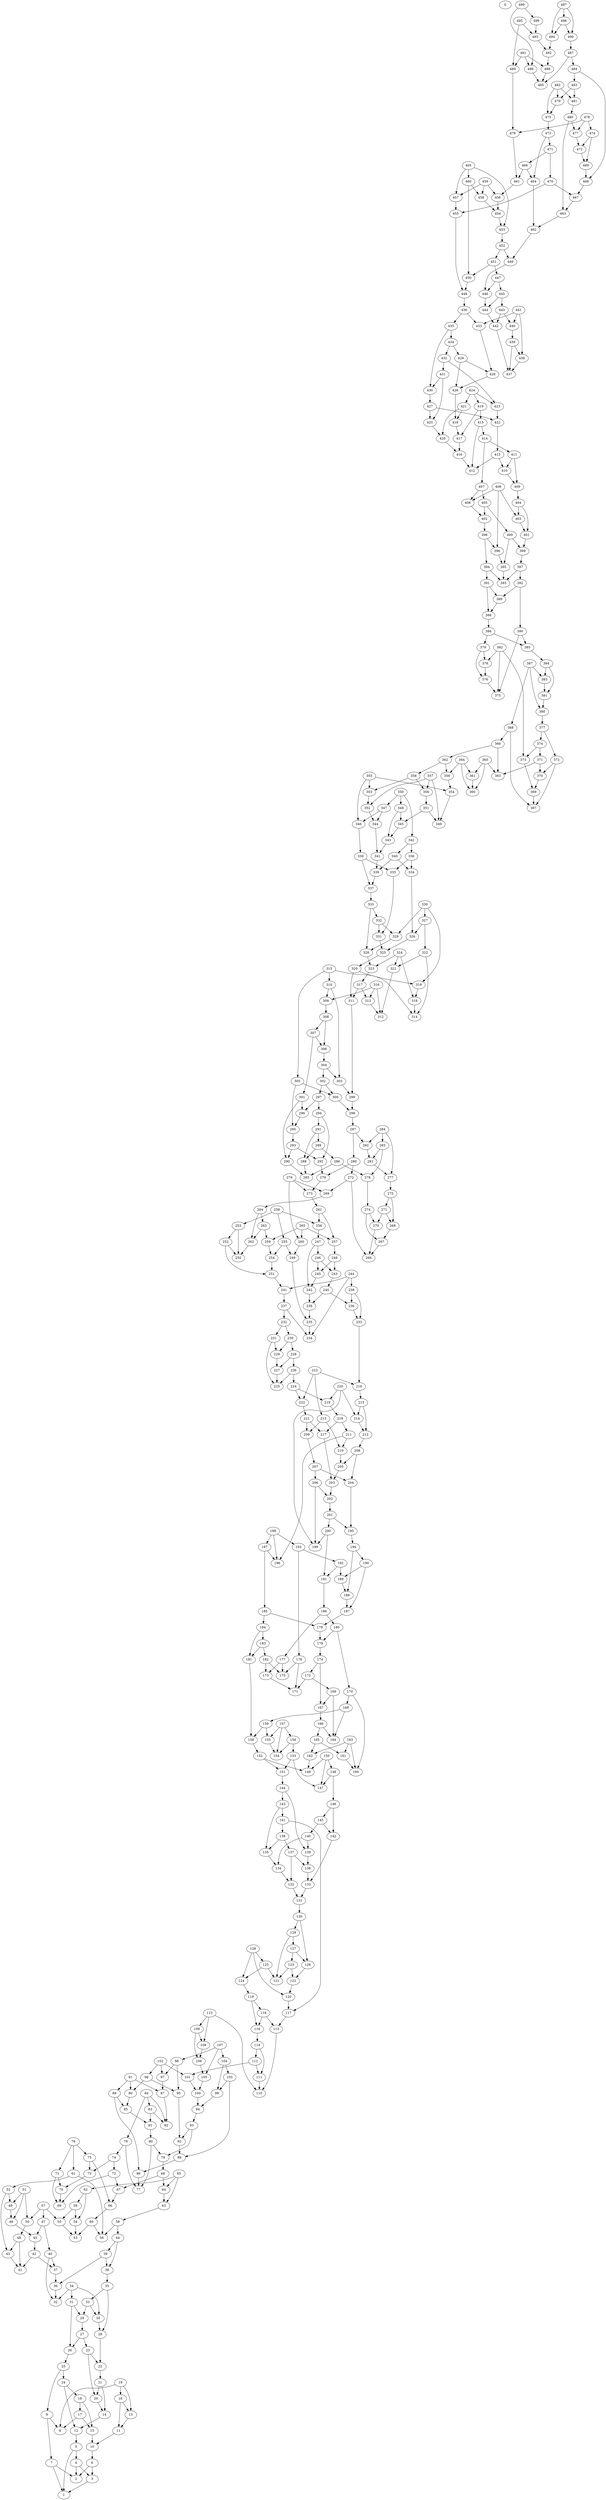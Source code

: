 digraph Bara_500 {
0;3;1;4;2;5;6;7;9;8;10;11;12;13;14;15;16;17;18;19;20;21;22;23;24;25;26;27;28;29;30;31;33;34;32;35;36;37;38;39;40;42;41;43;44;45;46;47;48;49;50;51;52;54;53;55;57;58;56;59;60;61;62;63;64;65;66;67;68;70;69;71;72;73;74;75;76;78;77;79;80;81;83;82;84;85;86;87;88;89;90;91;92;93;94;95;96;97;98;99;100;101;102;103;104;105;106;107;108;109;111;110;112;113;114;115;116;117;118;119;120;122;123;121;124;125;126;127;128;129;130;131;132;133;134;135;136;137;138;139;140;141;142;143;144;145;146;148;147;150;149;151;152;153;155;154;156;157;158;159;161;160;162;163;165;166;164;167;168;169;170;172;171;173;174;176;175;177;178;179;180;181;182;183;184;185;186;187;188;189;190;191;192;193;194;195;197;196;198;200;199;201;202;203;204;205;206;207;208;209;210;211;212;213;214;215;216;217;218;219;220;221;222;223;224;226;225;227;228;229;230;231;232;233;235;234;236;237;238;239;240;241;242;243;244;245;246;247;248;249;251;252;250;253;254;255;256;257;258;259;260;261;262;263;264;265;267;266;268;269;270;271;272;273;274;275;276;277;278;279;280;281;282;283;284;286;285;287;288;289;290;291;292;293;294;295;296;297;298;299;300;301;302;303;304;305;306;307;308;309;310;311;313;312;315;314;316;317;318;319;320;321;322;323;324;325;326;327;328;329;330;331;332;333;334;335;336;337;338;339;340;341;342;343;344;345;346;347;348;350;351;349;352;353;354;355;356;357;358;359;361;360;362;364;365;363;366;368;367;369;370;371;372;373;374;376;375;377;378;379;380;381;382;383;384;385;386;387;388;389;390;391;392;394;393;395;396;397;398;399;400;401;402;403;404;405;406;407;408;409;410;411;413;412;414;415;416;417;418;419;420;421;422;423;424;425;426;427;428;429;430;431;432;433;434;435;436;438;437;439;440;441;442;443;444;445;446;447;448;449;450;451;452;453;454;455;456;457;458;459;460;461;462;463;464;465;466;467;468;469;470;471;472;473;474;475;476;477;478;479;480;481;482;483;484;486;485;487;488;489;490;491;492;493;494;495;496;497;498;499;3 -> 1;
4 -> 2;
4 -> 3;
5 -> 1;
5 -> 4;
6 -> 3;
6 -> 2;
7 -> 1;
7 -> 2;
9 -> 7;
9 -> 8;
10 -> 6;
11 -> 10;
12 -> 5;
13 -> 11;
14 -> 12;
15 -> 10;
16 -> 11;
16 -> 13;
17 -> 15;
17 -> 8;
18 -> 17;
18 -> 15;
19 -> 16;
19 -> 8;
19 -> 13;
20 -> 14;
21 -> 14;
21 -> 20;
22 -> 21;
23 -> 20;
23 -> 22;
24 -> 18;
24 -> 12;
25 -> 9;
25 -> 24;
26 -> 25;
27 -> 23;
27 -> 26;
28 -> 22;
29 -> 27;
30 -> 28;
31 -> 26;
31 -> 29;
33 -> 29;
33 -> 30;
34 -> 30;
34 -> 32;
34 -> 31;
35 -> 33;
35 -> 28;
36 -> 32;
37 -> 36;
38 -> 35;
39 -> 38;
39 -> 36;
40 -> 37;
40 -> 32;
42 -> 41;
42 -> 37;
43 -> 41;
44 -> 38;
44 -> 39;
45 -> 42;
46 -> 45;
47 -> 45;
47 -> 40;
48 -> 41;
48 -> 43;
49 -> 46;
50 -> 48;
51 -> 49;
51 -> 50;
51 -> 46;
52 -> 43;
52 -> 49;
54 -> 53;
55 -> 53;
57 -> 50;
57 -> 55;
57 -> 47;
58 -> 44;
58 -> 56;
59 -> 54;
59 -> 55;
60 -> 56;
60 -> 53;
61 -> 56;
61 -> 52;
62 -> 59;
62 -> 54;
63 -> 58;
64 -> 63;
65 -> 63;
65 -> 64;
65 -> 62;
66 -> 60;
67 -> 66;
68 -> 67;
68 -> 64;
70 -> 69;
71 -> 69;
71 -> 70;
72 -> 67;
72 -> 69;
73 -> 70;
74 -> 73;
74 -> 72;
75 -> 66;
75 -> 73;
76 -> 75;
76 -> 61;
76 -> 71;
78 -> 77;
78 -> 74;
79 -> 68;
80 -> 77;
80 -> 79;
81 -> 80;
83 -> 81;
83 -> 82;
84 -> 83;
84 -> 82;
84 -> 78;
85 -> 81;
86 -> 77;
87 -> 82;
88 -> 86;
89 -> 85;
89 -> 86;
90 -> 85;
91 -> 90;
91 -> 87;
91 -> 89;
92 -> 88;
93 -> 79;
93 -> 92;
94 -> 93;
95 -> 92;
96 -> 95;
96 -> 90;
97 -> 87;
98 -> 95;
98 -> 97;
99 -> 94;
100 -> 94;
101 -> 100;
102 -> 97;
102 -> 96;
102 -> 101;
103 -> 99;
103 -> 88;
104 -> 99;
104 -> 103;
105 -> 100;
106 -> 105;
107 -> 98;
107 -> 104;
107 -> 105;
108 -> 106;
109 -> 108;
109 -> 106;
111 -> 110;
112 -> 111;
112 -> 101;
113 -> 110;
114 -> 112;
114 -> 111;
115 -> 110;
115 -> 109;
115 -> 108;
116 -> 114;
117 -> 113;
118 -> 116;
118 -> 113;
119 -> 116;
119 -> 118;
120 -> 117;
122 -> 120;
123 -> 122;
123 -> 121;
124 -> 119;
125 -> 124;
125 -> 121;
126 -> 122;
127 -> 126;
127 -> 123;
128 -> 124;
128 -> 120;
128 -> 125;
129 -> 127;
129 -> 121;
130 -> 129;
130 -> 126;
131 -> 130;
132 -> 131;
133 -> 131;
134 -> 132;
135 -> 134;
136 -> 133;
137 -> 136;
137 -> 132;
138 -> 135;
138 -> 137;
139 -> 136;
140 -> 134;
140 -> 139;
141 -> 138;
141 -> 117;
142 -> 133;
143 -> 135;
143 -> 141;
144 -> 139;
144 -> 143;
145 -> 140;
145 -> 142;
146 -> 142;
146 -> 145;
148 -> 146;
148 -> 147;
150 -> 148;
150 -> 147;
150 -> 149;
151 -> 144;
152 -> 151;
152 -> 149;
153 -> 147;
153 -> 151;
155 -> 154;
156 -> 154;
156 -> 153;
157 -> 154;
157 -> 155;
157 -> 156;
158 -> 152;
159 -> 158;
159 -> 155;
161 -> 160;
162 -> 149;
163 -> 162;
163 -> 160;
163 -> 161;
165 -> 161;
165 -> 162;
166 -> 165;
166 -> 164;
167 -> 166;
168 -> 159;
168 -> 164;
169 -> 167;
169 -> 164;
170 -> 168;
170 -> 160;
172 -> 169;
172 -> 171;
173 -> 171;
174 -> 172;
174 -> 167;
176 -> 175;
176 -> 171;
177 -> 173;
177 -> 175;
178 -> 174;
179 -> 178;
180 -> 178;
180 -> 170;
181 -> 158;
182 -> 173;
182 -> 175;
183 -> 181;
183 -> 182;
184 -> 181;
184 -> 183;
185 -> 179;
185 -> 184;
186 -> 177;
186 -> 180;
187 -> 179;
188 -> 187;
189 -> 188;
190 -> 187;
190 -> 189;
191 -> 186;
192 -> 189;
192 -> 191;
193 -> 192;
193 -> 176;
194 -> 188;
194 -> 190;
195 -> 194;
197 -> 185;
197 -> 196;
198 -> 193;
198 -> 196;
198 -> 197;
200 -> 191;
200 -> 199;
201 -> 195;
201 -> 200;
202 -> 201;
203 -> 202;
204 -> 195;
205 -> 203;
206 -> 202;
206 -> 199;
207 -> 206;
207 -> 204;
208 -> 204;
208 -> 205;
209 -> 207;
210 -> 205;
211 -> 210;
211 -> 196;
212 -> 208;
213 -> 210;
213 -> 209;
214 -> 212;
215 -> 214;
215 -> 212;
216 -> 215;
217 -> 203;
218 -> 217;
218 -> 211;
219 -> 218;
220 -> 219;
220 -> 214;
220 -> 199;
221 -> 217;
221 -> 209;
222 -> 221;
223 -> 213;
223 -> 222;
223 -> 216;
224 -> 222;
224 -> 219;
226 -> 225;
226 -> 224;
227 -> 225;
228 -> 226;
228 -> 227;
229 -> 227;
230 -> 228;
230 -> 229;
231 -> 229;
231 -> 225;
232 -> 231;
232 -> 230;
233 -> 216;
235 -> 234;
236 -> 233;
237 -> 234;
237 -> 232;
238 -> 233;
238 -> 236;
239 -> 235;
240 -> 236;
240 -> 239;
241 -> 237;
242 -> 239;
243 -> 240;
244 -> 241;
244 -> 238;
244 -> 234;
245 -> 242;
246 -> 243;
246 -> 245;
247 -> 246;
247 -> 242;
248 -> 243;
248 -> 245;
249 -> 235;
251 -> 241;
252 -> 250;
252 -> 251;
253 -> 252;
253 -> 250;
254 -> 251;
255 -> 254;
255 -> 249;
256 -> 247;
257 -> 248;
258 -> 253;
258 -> 256;
258 -> 255;
259 -> 254;
260 -> 249;
261 -> 256;
261 -> 257;
262 -> 250;
263 -> 259;
263 -> 262;
264 -> 262;
264 -> 263;
265 -> 260;
265 -> 259;
265 -> 257;
267 -> 266;
268 -> 267;
269 -> 264;
270 -> 266;
271 -> 270;
271 -> 268;
272 -> 269;
272 -> 266;
273 -> 261;
274 -> 267;
274 -> 270;
275 -> 268;
275 -> 271;
276 -> 269;
276 -> 260;
276 -> 273;
277 -> 275;
278 -> 274;
279 -> 273;
280 -> 272;
280 -> 279;
281 -> 277;
282 -> 281;
283 -> 281;
283 -> 278;
284 -> 277;
284 -> 282;
284 -> 283;
286 -> 285;
286 -> 278;
287 -> 282;
287 -> 280;
288 -> 285;
289 -> 286;
289 -> 288;
290 -> 285;
291 -> 288;
291 -> 289;
292 -> 279;
293 -> 292;
293 -> 290;
294 -> 291;
294 -> 292;
295 -> 293;
296 -> 295;
297 -> 296;
297 -> 294;
298 -> 287;
299 -> 298;
300 -> 298;
301 -> 290;
301 -> 296;
302 -> 300;
302 -> 297;
303 -> 299;
304 -> 302;
304 -> 303;
305 -> 300;
305 -> 295;
306 -> 304;
307 -> 301;
307 -> 306;
308 -> 307;
308 -> 306;
309 -> 308;
310 -> 309;
310 -> 303;
311 -> 299;
313 -> 312;
315 -> 310;
315 -> 305;
315 -> 314;
316 -> 309;
316 -> 313;
316 -> 312;
317 -> 313;
317 -> 311;
318 -> 314;
319 -> 318;
320 -> 319;
320 -> 311;
321 -> 312;
322 -> 314;
322 -> 321;
323 -> 317;
324 -> 318;
324 -> 321;
324 -> 323;
325 -> 320;
326 -> 325;
327 -> 322;
327 -> 326;
328 -> 323;
329 -> 328;
330 -> 327;
330 -> 319;
330 -> 329;
331 -> 325;
332 -> 331;
332 -> 329;
333 -> 332;
333 -> 328;
334 -> 326;
335 -> 331;
336 -> 335;
336 -> 334;
337 -> 333;
338 -> 335;
338 -> 337;
339 -> 337;
340 -> 334;
340 -> 339;
341 -> 339;
342 -> 340;
342 -> 336;
343 -> 341;
344 -> 341;
345 -> 343;
346 -> 338;
347 -> 344;
347 -> 346;
348 -> 343;
348 -> 345;
350 -> 342;
350 -> 348;
350 -> 347;
351 -> 349;
351 -> 345;
352 -> 344;
353 -> 352;
354 -> 349;
355 -> 346;
355 -> 354;
355 -> 353;
356 -> 351;
357 -> 349;
357 -> 352;
357 -> 356;
358 -> 356;
358 -> 353;
359 -> 354;
361 -> 360;
362 -> 358;
362 -> 359;
364 -> 361;
364 -> 360;
364 -> 359;
365 -> 360;
365 -> 363;
365 -> 361;
366 -> 362;
366 -> 363;
368 -> 366;
368 -> 367;
369 -> 367;
370 -> 369;
371 -> 370;
371 -> 363;
372 -> 367;
372 -> 370;
373 -> 369;
374 -> 371;
374 -> 373;
376 -> 375;
377 -> 374;
377 -> 372;
378 -> 376;
379 -> 378;
379 -> 376;
380 -> 377;
381 -> 380;
382 -> 375;
382 -> 373;
382 -> 378;
383 -> 381;
384 -> 383;
384 -> 381;
385 -> 384;
386 -> 379;
386 -> 385;
387 -> 383;
387 -> 380;
387 -> 368;
388 -> 386;
389 -> 388;
390 -> 375;
390 -> 385;
391 -> 388;
391 -> 389;
392 -> 389;
392 -> 390;
394 -> 393;
394 -> 391;
395 -> 393;
396 -> 395;
397 -> 392;
397 -> 393;
398 -> 396;
398 -> 394;
399 -> 397;
400 -> 399;
400 -> 395;
401 -> 399;
402 -> 398;
403 -> 401;
404 -> 401;
404 -> 403;
405 -> 400;
405 -> 402;
406 -> 402;
407 -> 405;
407 -> 406;
408 -> 403;
408 -> 396;
408 -> 406;
409 -> 404;
410 -> 409;
411 -> 409;
411 -> 410;
413 -> 410;
413 -> 412;
414 -> 411;
414 -> 407;
415 -> 412;
415 -> 414;
416 -> 412;
417 -> 416;
418 -> 417;
419 -> 417;
419 -> 415;
420 -> 416;
421 -> 418;
421 -> 420;
422 -> 413;
423 -> 422;
424 -> 419;
424 -> 421;
424 -> 423;
425 -> 420;
426 -> 418;
427 -> 425;
427 -> 422;
428 -> 426;
429 -> 426;
429 -> 428;
430 -> 427;
431 -> 425;
431 -> 430;
432 -> 423;
432 -> 431;
433 -> 428;
434 -> 432;
434 -> 429;
435 -> 434;
435 -> 430;
436 -> 433;
436 -> 435;
438 -> 437;
439 -> 437;
439 -> 438;
440 -> 439;
441 -> 433;
441 -> 438;
441 -> 440;
442 -> 437;
443 -> 442;
443 -> 440;
444 -> 442;
445 -> 444;
445 -> 443;
446 -> 444;
447 -> 445;
447 -> 446;
448 -> 436;
449 -> 446;
450 -> 448;
451 -> 447;
451 -> 450;
452 -> 451;
452 -> 449;
453 -> 452;
454 -> 453;
455 -> 448;
456 -> 454;
457 -> 455;
458 -> 454;
459 -> 456;
459 -> 458;
459 -> 457;
460 -> 458;
460 -> 450;
461 -> 456;
462 -> 449;
463 -> 462;
464 -> 462;
465 -> 460;
465 -> 453;
465 -> 457;
466 -> 464;
466 -> 461;
467 -> 463;
468 -> 467;
469 -> 468;
470 -> 467;
470 -> 455;
471 -> 466;
471 -> 470;
472 -> 469;
473 -> 471;
473 -> 464;
474 -> 472;
474 -> 469;
475 -> 473;
476 -> 461;
477 -> 472;
478 -> 477;
478 -> 474;
478 -> 476;
479 -> 475;
480 -> 463;
480 -> 477;
481 -> 480;
482 -> 479;
482 -> 481;
482 -> 475;
483 -> 479;
483 -> 481;
484 -> 468;
484 -> 483;
486 -> 485;
487 -> 485;
487 -> 484;
488 -> 485;
489 -> 476;
490 -> 487;
491 -> 486;
491 -> 488;
491 -> 489;
492 -> 488;
493 -> 492;
494 -> 492;
495 -> 489;
495 -> 493;
496 -> 490;
496 -> 494;
497 -> 496;
497 -> 494;
497 -> 490;
498 -> 493;
499 -> 486;
499 -> 498;
}

